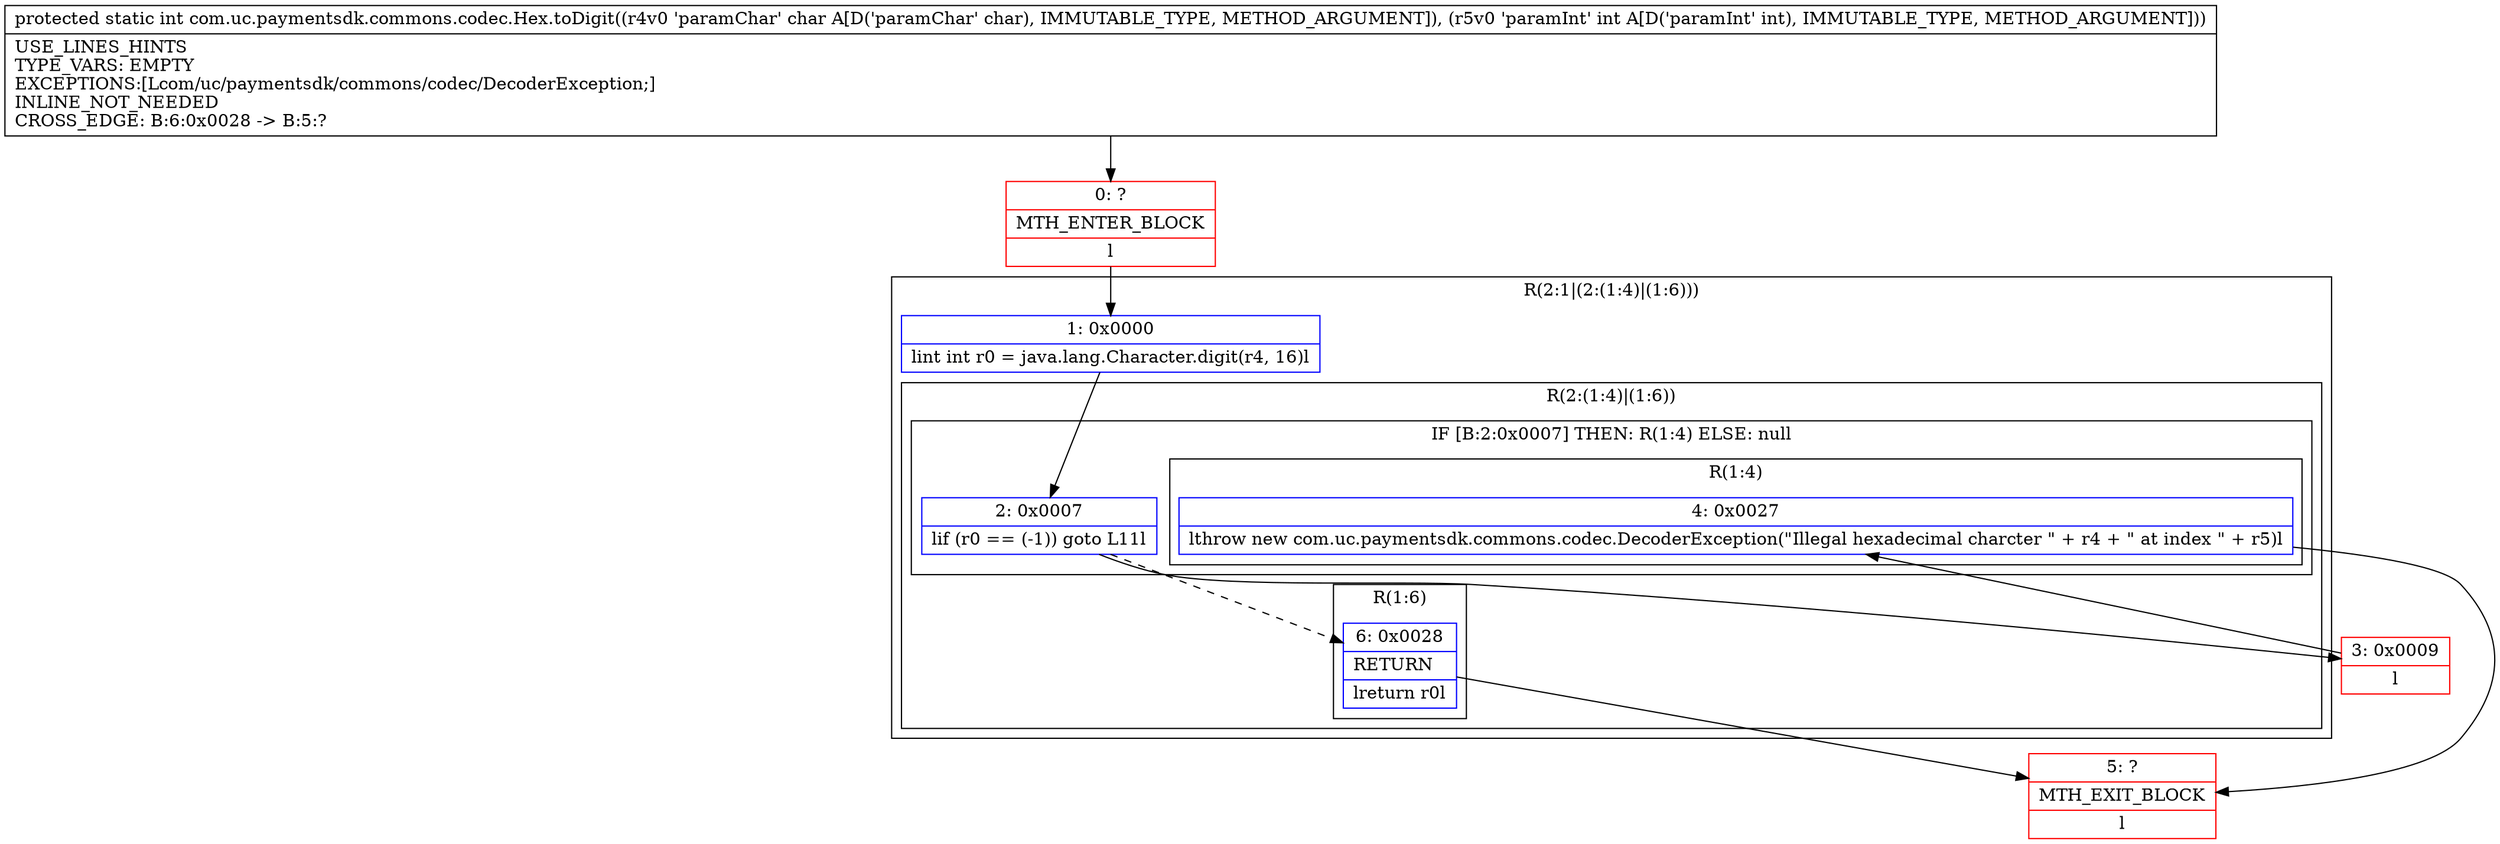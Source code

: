 digraph "CFG forcom.uc.paymentsdk.commons.codec.Hex.toDigit(CI)I" {
subgraph cluster_Region_219976015 {
label = "R(2:1|(2:(1:4)|(1:6)))";
node [shape=record,color=blue];
Node_1 [shape=record,label="{1\:\ 0x0000|lint int r0 = java.lang.Character.digit(r4, 16)l}"];
subgraph cluster_Region_1054959802 {
label = "R(2:(1:4)|(1:6))";
node [shape=record,color=blue];
subgraph cluster_IfRegion_807723118 {
label = "IF [B:2:0x0007] THEN: R(1:4) ELSE: null";
node [shape=record,color=blue];
Node_2 [shape=record,label="{2\:\ 0x0007|lif (r0 == (\-1)) goto L11l}"];
subgraph cluster_Region_1966709543 {
label = "R(1:4)";
node [shape=record,color=blue];
Node_4 [shape=record,label="{4\:\ 0x0027|lthrow new com.uc.paymentsdk.commons.codec.DecoderException(\"Illegal hexadecimal charcter \" + r4 + \" at index \" + r5)l}"];
}
}
subgraph cluster_Region_1195679498 {
label = "R(1:6)";
node [shape=record,color=blue];
Node_6 [shape=record,label="{6\:\ 0x0028|RETURN\l|lreturn r0l}"];
}
}
}
Node_0 [shape=record,color=red,label="{0\:\ ?|MTH_ENTER_BLOCK\l|l}"];
Node_3 [shape=record,color=red,label="{3\:\ 0x0009|l}"];
Node_5 [shape=record,color=red,label="{5\:\ ?|MTH_EXIT_BLOCK\l|l}"];
MethodNode[shape=record,label="{protected static int com.uc.paymentsdk.commons.codec.Hex.toDigit((r4v0 'paramChar' char A[D('paramChar' char), IMMUTABLE_TYPE, METHOD_ARGUMENT]), (r5v0 'paramInt' int A[D('paramInt' int), IMMUTABLE_TYPE, METHOD_ARGUMENT]))  | USE_LINES_HINTS\lTYPE_VARS: EMPTY\lEXCEPTIONS:[Lcom\/uc\/paymentsdk\/commons\/codec\/DecoderException;]\lINLINE_NOT_NEEDED\lCROSS_EDGE: B:6:0x0028 \-\> B:5:?\l}"];
MethodNode -> Node_0;
Node_1 -> Node_2;
Node_2 -> Node_3;
Node_2 -> Node_6[style=dashed];
Node_4 -> Node_5;
Node_6 -> Node_5;
Node_0 -> Node_1;
Node_3 -> Node_4;
}

